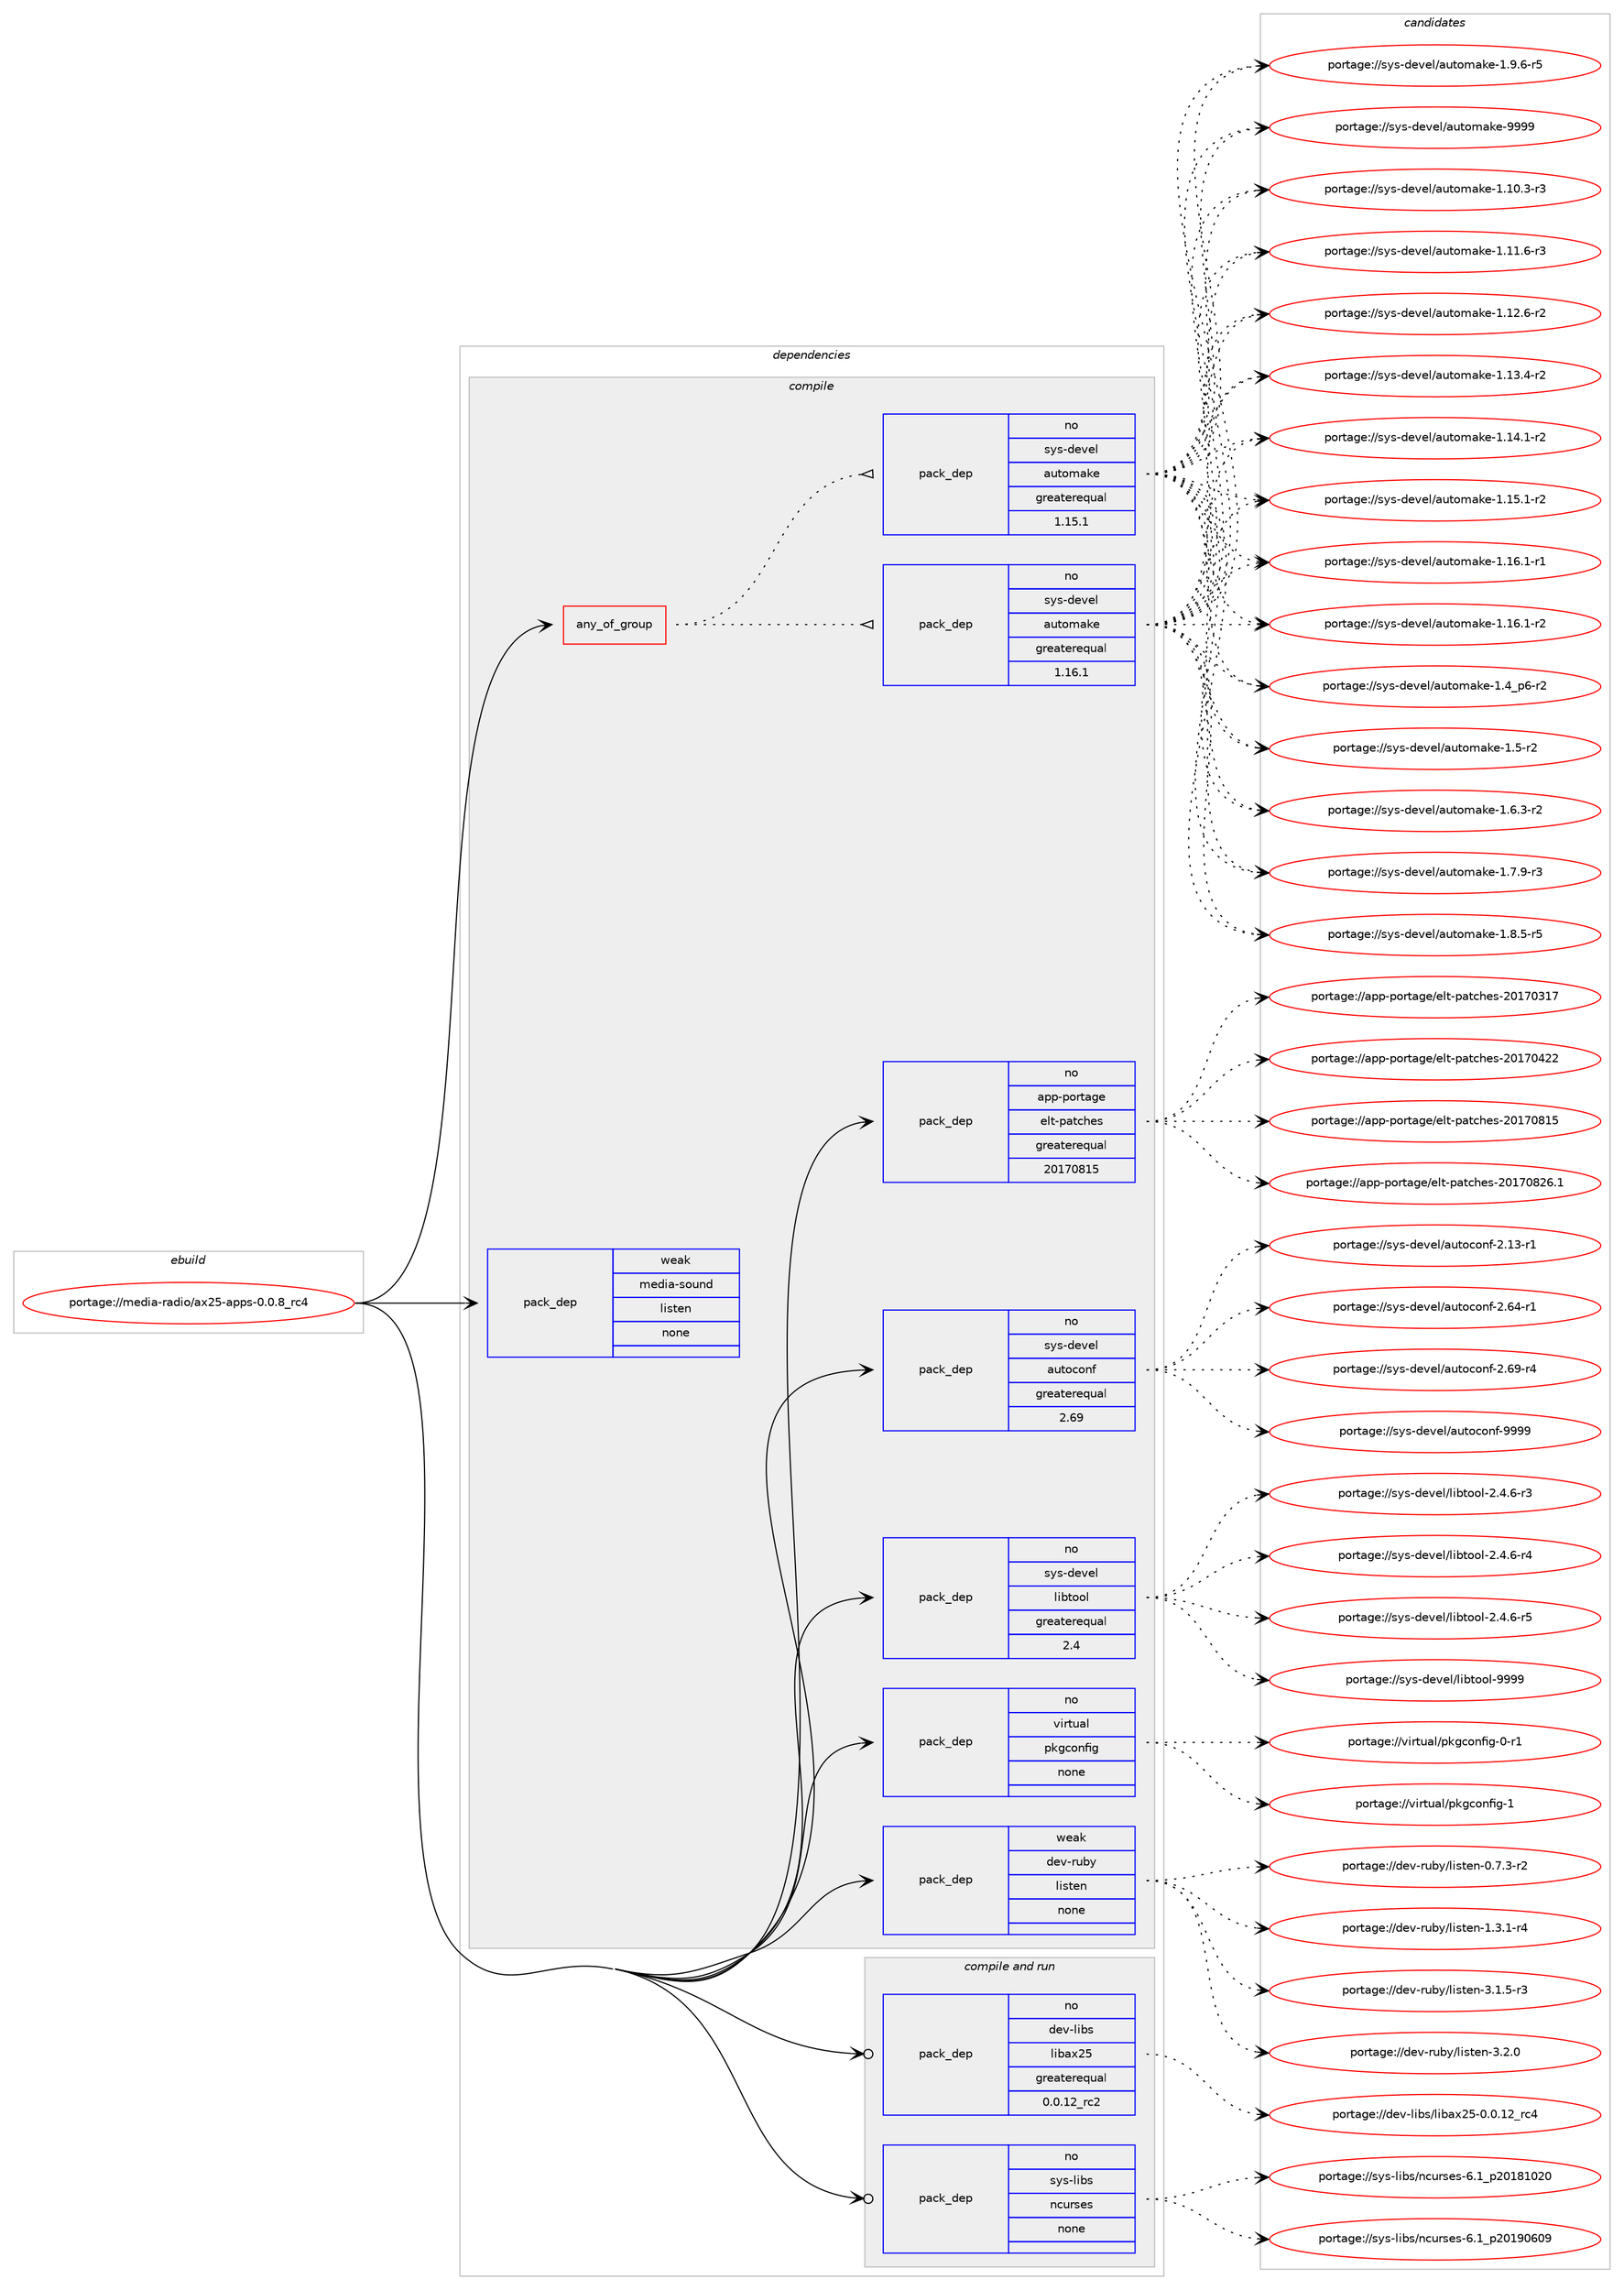 digraph prolog {

# *************
# Graph options
# *************

newrank=true;
concentrate=true;
compound=true;
graph [rankdir=LR,fontname=Helvetica,fontsize=10,ranksep=1.5];#, ranksep=2.5, nodesep=0.2];
edge  [arrowhead=vee];
node  [fontname=Helvetica,fontsize=10];

# **********
# The ebuild
# **********

subgraph cluster_leftcol {
color=gray;
rank=same;
label=<<i>ebuild</i>>;
id [label="portage://media-radio/ax25-apps-0.0.8_rc4", color=red, width=4, href="../media-radio/ax25-apps-0.0.8_rc4.svg"];
}

# ****************
# The dependencies
# ****************

subgraph cluster_midcol {
color=gray;
label=<<i>dependencies</i>>;
subgraph cluster_compile {
fillcolor="#eeeeee";
style=filled;
label=<<i>compile</i>>;
subgraph any5257 {
dependency329227 [label=<<TABLE BORDER="0" CELLBORDER="1" CELLSPACING="0" CELLPADDING="4"><TR><TD CELLPADDING="10">any_of_group</TD></TR></TABLE>>, shape=none, color=red];subgraph pack241960 {
dependency329228 [label=<<TABLE BORDER="0" CELLBORDER="1" CELLSPACING="0" CELLPADDING="4" WIDTH="220"><TR><TD ROWSPAN="6" CELLPADDING="30">pack_dep</TD></TR><TR><TD WIDTH="110">no</TD></TR><TR><TD>sys-devel</TD></TR><TR><TD>automake</TD></TR><TR><TD>greaterequal</TD></TR><TR><TD>1.16.1</TD></TR></TABLE>>, shape=none, color=blue];
}
dependency329227:e -> dependency329228:w [weight=20,style="dotted",arrowhead="oinv"];
subgraph pack241961 {
dependency329229 [label=<<TABLE BORDER="0" CELLBORDER="1" CELLSPACING="0" CELLPADDING="4" WIDTH="220"><TR><TD ROWSPAN="6" CELLPADDING="30">pack_dep</TD></TR><TR><TD WIDTH="110">no</TD></TR><TR><TD>sys-devel</TD></TR><TR><TD>automake</TD></TR><TR><TD>greaterequal</TD></TR><TR><TD>1.15.1</TD></TR></TABLE>>, shape=none, color=blue];
}
dependency329227:e -> dependency329229:w [weight=20,style="dotted",arrowhead="oinv"];
}
id:e -> dependency329227:w [weight=20,style="solid",arrowhead="vee"];
subgraph pack241962 {
dependency329230 [label=<<TABLE BORDER="0" CELLBORDER="1" CELLSPACING="0" CELLPADDING="4" WIDTH="220"><TR><TD ROWSPAN="6" CELLPADDING="30">pack_dep</TD></TR><TR><TD WIDTH="110">no</TD></TR><TR><TD>app-portage</TD></TR><TR><TD>elt-patches</TD></TR><TR><TD>greaterequal</TD></TR><TR><TD>20170815</TD></TR></TABLE>>, shape=none, color=blue];
}
id:e -> dependency329230:w [weight=20,style="solid",arrowhead="vee"];
subgraph pack241963 {
dependency329231 [label=<<TABLE BORDER="0" CELLBORDER="1" CELLSPACING="0" CELLPADDING="4" WIDTH="220"><TR><TD ROWSPAN="6" CELLPADDING="30">pack_dep</TD></TR><TR><TD WIDTH="110">no</TD></TR><TR><TD>sys-devel</TD></TR><TR><TD>autoconf</TD></TR><TR><TD>greaterequal</TD></TR><TR><TD>2.69</TD></TR></TABLE>>, shape=none, color=blue];
}
id:e -> dependency329231:w [weight=20,style="solid",arrowhead="vee"];
subgraph pack241964 {
dependency329232 [label=<<TABLE BORDER="0" CELLBORDER="1" CELLSPACING="0" CELLPADDING="4" WIDTH="220"><TR><TD ROWSPAN="6" CELLPADDING="30">pack_dep</TD></TR><TR><TD WIDTH="110">no</TD></TR><TR><TD>sys-devel</TD></TR><TR><TD>libtool</TD></TR><TR><TD>greaterequal</TD></TR><TR><TD>2.4</TD></TR></TABLE>>, shape=none, color=blue];
}
id:e -> dependency329232:w [weight=20,style="solid",arrowhead="vee"];
subgraph pack241965 {
dependency329233 [label=<<TABLE BORDER="0" CELLBORDER="1" CELLSPACING="0" CELLPADDING="4" WIDTH="220"><TR><TD ROWSPAN="6" CELLPADDING="30">pack_dep</TD></TR><TR><TD WIDTH="110">no</TD></TR><TR><TD>virtual</TD></TR><TR><TD>pkgconfig</TD></TR><TR><TD>none</TD></TR><TR><TD></TD></TR></TABLE>>, shape=none, color=blue];
}
id:e -> dependency329233:w [weight=20,style="solid",arrowhead="vee"];
subgraph pack241966 {
dependency329234 [label=<<TABLE BORDER="0" CELLBORDER="1" CELLSPACING="0" CELLPADDING="4" WIDTH="220"><TR><TD ROWSPAN="6" CELLPADDING="30">pack_dep</TD></TR><TR><TD WIDTH="110">weak</TD></TR><TR><TD>dev-ruby</TD></TR><TR><TD>listen</TD></TR><TR><TD>none</TD></TR><TR><TD></TD></TR></TABLE>>, shape=none, color=blue];
}
id:e -> dependency329234:w [weight=20,style="solid",arrowhead="vee"];
subgraph pack241967 {
dependency329235 [label=<<TABLE BORDER="0" CELLBORDER="1" CELLSPACING="0" CELLPADDING="4" WIDTH="220"><TR><TD ROWSPAN="6" CELLPADDING="30">pack_dep</TD></TR><TR><TD WIDTH="110">weak</TD></TR><TR><TD>media-sound</TD></TR><TR><TD>listen</TD></TR><TR><TD>none</TD></TR><TR><TD></TD></TR></TABLE>>, shape=none, color=blue];
}
id:e -> dependency329235:w [weight=20,style="solid",arrowhead="vee"];
}
subgraph cluster_compileandrun {
fillcolor="#eeeeee";
style=filled;
label=<<i>compile and run</i>>;
subgraph pack241968 {
dependency329236 [label=<<TABLE BORDER="0" CELLBORDER="1" CELLSPACING="0" CELLPADDING="4" WIDTH="220"><TR><TD ROWSPAN="6" CELLPADDING="30">pack_dep</TD></TR><TR><TD WIDTH="110">no</TD></TR><TR><TD>dev-libs</TD></TR><TR><TD>libax25</TD></TR><TR><TD>greaterequal</TD></TR><TR><TD>0.0.12_rc2</TD></TR></TABLE>>, shape=none, color=blue];
}
id:e -> dependency329236:w [weight=20,style="solid",arrowhead="odotvee"];
subgraph pack241969 {
dependency329237 [label=<<TABLE BORDER="0" CELLBORDER="1" CELLSPACING="0" CELLPADDING="4" WIDTH="220"><TR><TD ROWSPAN="6" CELLPADDING="30">pack_dep</TD></TR><TR><TD WIDTH="110">no</TD></TR><TR><TD>sys-libs</TD></TR><TR><TD>ncurses</TD></TR><TR><TD>none</TD></TR><TR><TD></TD></TR></TABLE>>, shape=none, color=blue];
}
id:e -> dependency329237:w [weight=20,style="solid",arrowhead="odotvee"];
}
subgraph cluster_run {
fillcolor="#eeeeee";
style=filled;
label=<<i>run</i>>;
}
}

# **************
# The candidates
# **************

subgraph cluster_choices {
rank=same;
color=gray;
label=<<i>candidates</i>>;

subgraph choice241960 {
color=black;
nodesep=1;
choiceportage11512111545100101118101108479711711611110997107101454946494846514511451 [label="portage://sys-devel/automake-1.10.3-r3", color=red, width=4,href="../sys-devel/automake-1.10.3-r3.svg"];
choiceportage11512111545100101118101108479711711611110997107101454946494946544511451 [label="portage://sys-devel/automake-1.11.6-r3", color=red, width=4,href="../sys-devel/automake-1.11.6-r3.svg"];
choiceportage11512111545100101118101108479711711611110997107101454946495046544511450 [label="portage://sys-devel/automake-1.12.6-r2", color=red, width=4,href="../sys-devel/automake-1.12.6-r2.svg"];
choiceportage11512111545100101118101108479711711611110997107101454946495146524511450 [label="portage://sys-devel/automake-1.13.4-r2", color=red, width=4,href="../sys-devel/automake-1.13.4-r2.svg"];
choiceportage11512111545100101118101108479711711611110997107101454946495246494511450 [label="portage://sys-devel/automake-1.14.1-r2", color=red, width=4,href="../sys-devel/automake-1.14.1-r2.svg"];
choiceportage11512111545100101118101108479711711611110997107101454946495346494511450 [label="portage://sys-devel/automake-1.15.1-r2", color=red, width=4,href="../sys-devel/automake-1.15.1-r2.svg"];
choiceportage11512111545100101118101108479711711611110997107101454946495446494511449 [label="portage://sys-devel/automake-1.16.1-r1", color=red, width=4,href="../sys-devel/automake-1.16.1-r1.svg"];
choiceportage11512111545100101118101108479711711611110997107101454946495446494511450 [label="portage://sys-devel/automake-1.16.1-r2", color=red, width=4,href="../sys-devel/automake-1.16.1-r2.svg"];
choiceportage115121115451001011181011084797117116111109971071014549465295112544511450 [label="portage://sys-devel/automake-1.4_p6-r2", color=red, width=4,href="../sys-devel/automake-1.4_p6-r2.svg"];
choiceportage11512111545100101118101108479711711611110997107101454946534511450 [label="portage://sys-devel/automake-1.5-r2", color=red, width=4,href="../sys-devel/automake-1.5-r2.svg"];
choiceportage115121115451001011181011084797117116111109971071014549465446514511450 [label="portage://sys-devel/automake-1.6.3-r2", color=red, width=4,href="../sys-devel/automake-1.6.3-r2.svg"];
choiceportage115121115451001011181011084797117116111109971071014549465546574511451 [label="portage://sys-devel/automake-1.7.9-r3", color=red, width=4,href="../sys-devel/automake-1.7.9-r3.svg"];
choiceportage115121115451001011181011084797117116111109971071014549465646534511453 [label="portage://sys-devel/automake-1.8.5-r5", color=red, width=4,href="../sys-devel/automake-1.8.5-r5.svg"];
choiceportage115121115451001011181011084797117116111109971071014549465746544511453 [label="portage://sys-devel/automake-1.9.6-r5", color=red, width=4,href="../sys-devel/automake-1.9.6-r5.svg"];
choiceportage115121115451001011181011084797117116111109971071014557575757 [label="portage://sys-devel/automake-9999", color=red, width=4,href="../sys-devel/automake-9999.svg"];
dependency329228:e -> choiceportage11512111545100101118101108479711711611110997107101454946494846514511451:w [style=dotted,weight="100"];
dependency329228:e -> choiceportage11512111545100101118101108479711711611110997107101454946494946544511451:w [style=dotted,weight="100"];
dependency329228:e -> choiceportage11512111545100101118101108479711711611110997107101454946495046544511450:w [style=dotted,weight="100"];
dependency329228:e -> choiceportage11512111545100101118101108479711711611110997107101454946495146524511450:w [style=dotted,weight="100"];
dependency329228:e -> choiceportage11512111545100101118101108479711711611110997107101454946495246494511450:w [style=dotted,weight="100"];
dependency329228:e -> choiceportage11512111545100101118101108479711711611110997107101454946495346494511450:w [style=dotted,weight="100"];
dependency329228:e -> choiceportage11512111545100101118101108479711711611110997107101454946495446494511449:w [style=dotted,weight="100"];
dependency329228:e -> choiceportage11512111545100101118101108479711711611110997107101454946495446494511450:w [style=dotted,weight="100"];
dependency329228:e -> choiceportage115121115451001011181011084797117116111109971071014549465295112544511450:w [style=dotted,weight="100"];
dependency329228:e -> choiceportage11512111545100101118101108479711711611110997107101454946534511450:w [style=dotted,weight="100"];
dependency329228:e -> choiceportage115121115451001011181011084797117116111109971071014549465446514511450:w [style=dotted,weight="100"];
dependency329228:e -> choiceportage115121115451001011181011084797117116111109971071014549465546574511451:w [style=dotted,weight="100"];
dependency329228:e -> choiceportage115121115451001011181011084797117116111109971071014549465646534511453:w [style=dotted,weight="100"];
dependency329228:e -> choiceportage115121115451001011181011084797117116111109971071014549465746544511453:w [style=dotted,weight="100"];
dependency329228:e -> choiceportage115121115451001011181011084797117116111109971071014557575757:w [style=dotted,weight="100"];
}
subgraph choice241961 {
color=black;
nodesep=1;
choiceportage11512111545100101118101108479711711611110997107101454946494846514511451 [label="portage://sys-devel/automake-1.10.3-r3", color=red, width=4,href="../sys-devel/automake-1.10.3-r3.svg"];
choiceportage11512111545100101118101108479711711611110997107101454946494946544511451 [label="portage://sys-devel/automake-1.11.6-r3", color=red, width=4,href="../sys-devel/automake-1.11.6-r3.svg"];
choiceportage11512111545100101118101108479711711611110997107101454946495046544511450 [label="portage://sys-devel/automake-1.12.6-r2", color=red, width=4,href="../sys-devel/automake-1.12.6-r2.svg"];
choiceportage11512111545100101118101108479711711611110997107101454946495146524511450 [label="portage://sys-devel/automake-1.13.4-r2", color=red, width=4,href="../sys-devel/automake-1.13.4-r2.svg"];
choiceportage11512111545100101118101108479711711611110997107101454946495246494511450 [label="portage://sys-devel/automake-1.14.1-r2", color=red, width=4,href="../sys-devel/automake-1.14.1-r2.svg"];
choiceportage11512111545100101118101108479711711611110997107101454946495346494511450 [label="portage://sys-devel/automake-1.15.1-r2", color=red, width=4,href="../sys-devel/automake-1.15.1-r2.svg"];
choiceportage11512111545100101118101108479711711611110997107101454946495446494511449 [label="portage://sys-devel/automake-1.16.1-r1", color=red, width=4,href="../sys-devel/automake-1.16.1-r1.svg"];
choiceportage11512111545100101118101108479711711611110997107101454946495446494511450 [label="portage://sys-devel/automake-1.16.1-r2", color=red, width=4,href="../sys-devel/automake-1.16.1-r2.svg"];
choiceportage115121115451001011181011084797117116111109971071014549465295112544511450 [label="portage://sys-devel/automake-1.4_p6-r2", color=red, width=4,href="../sys-devel/automake-1.4_p6-r2.svg"];
choiceportage11512111545100101118101108479711711611110997107101454946534511450 [label="portage://sys-devel/automake-1.5-r2", color=red, width=4,href="../sys-devel/automake-1.5-r2.svg"];
choiceportage115121115451001011181011084797117116111109971071014549465446514511450 [label="portage://sys-devel/automake-1.6.3-r2", color=red, width=4,href="../sys-devel/automake-1.6.3-r2.svg"];
choiceportage115121115451001011181011084797117116111109971071014549465546574511451 [label="portage://sys-devel/automake-1.7.9-r3", color=red, width=4,href="../sys-devel/automake-1.7.9-r3.svg"];
choiceportage115121115451001011181011084797117116111109971071014549465646534511453 [label="portage://sys-devel/automake-1.8.5-r5", color=red, width=4,href="../sys-devel/automake-1.8.5-r5.svg"];
choiceportage115121115451001011181011084797117116111109971071014549465746544511453 [label="portage://sys-devel/automake-1.9.6-r5", color=red, width=4,href="../sys-devel/automake-1.9.6-r5.svg"];
choiceportage115121115451001011181011084797117116111109971071014557575757 [label="portage://sys-devel/automake-9999", color=red, width=4,href="../sys-devel/automake-9999.svg"];
dependency329229:e -> choiceportage11512111545100101118101108479711711611110997107101454946494846514511451:w [style=dotted,weight="100"];
dependency329229:e -> choiceportage11512111545100101118101108479711711611110997107101454946494946544511451:w [style=dotted,weight="100"];
dependency329229:e -> choiceportage11512111545100101118101108479711711611110997107101454946495046544511450:w [style=dotted,weight="100"];
dependency329229:e -> choiceportage11512111545100101118101108479711711611110997107101454946495146524511450:w [style=dotted,weight="100"];
dependency329229:e -> choiceportage11512111545100101118101108479711711611110997107101454946495246494511450:w [style=dotted,weight="100"];
dependency329229:e -> choiceportage11512111545100101118101108479711711611110997107101454946495346494511450:w [style=dotted,weight="100"];
dependency329229:e -> choiceportage11512111545100101118101108479711711611110997107101454946495446494511449:w [style=dotted,weight="100"];
dependency329229:e -> choiceportage11512111545100101118101108479711711611110997107101454946495446494511450:w [style=dotted,weight="100"];
dependency329229:e -> choiceportage115121115451001011181011084797117116111109971071014549465295112544511450:w [style=dotted,weight="100"];
dependency329229:e -> choiceportage11512111545100101118101108479711711611110997107101454946534511450:w [style=dotted,weight="100"];
dependency329229:e -> choiceportage115121115451001011181011084797117116111109971071014549465446514511450:w [style=dotted,weight="100"];
dependency329229:e -> choiceportage115121115451001011181011084797117116111109971071014549465546574511451:w [style=dotted,weight="100"];
dependency329229:e -> choiceportage115121115451001011181011084797117116111109971071014549465646534511453:w [style=dotted,weight="100"];
dependency329229:e -> choiceportage115121115451001011181011084797117116111109971071014549465746544511453:w [style=dotted,weight="100"];
dependency329229:e -> choiceportage115121115451001011181011084797117116111109971071014557575757:w [style=dotted,weight="100"];
}
subgraph choice241962 {
color=black;
nodesep=1;
choiceportage97112112451121111141169710310147101108116451129711699104101115455048495548514955 [label="portage://app-portage/elt-patches-20170317", color=red, width=4,href="../app-portage/elt-patches-20170317.svg"];
choiceportage97112112451121111141169710310147101108116451129711699104101115455048495548525050 [label="portage://app-portage/elt-patches-20170422", color=red, width=4,href="../app-portage/elt-patches-20170422.svg"];
choiceportage97112112451121111141169710310147101108116451129711699104101115455048495548564953 [label="portage://app-portage/elt-patches-20170815", color=red, width=4,href="../app-portage/elt-patches-20170815.svg"];
choiceportage971121124511211111411697103101471011081164511297116991041011154550484955485650544649 [label="portage://app-portage/elt-patches-20170826.1", color=red, width=4,href="../app-portage/elt-patches-20170826.1.svg"];
dependency329230:e -> choiceportage97112112451121111141169710310147101108116451129711699104101115455048495548514955:w [style=dotted,weight="100"];
dependency329230:e -> choiceportage97112112451121111141169710310147101108116451129711699104101115455048495548525050:w [style=dotted,weight="100"];
dependency329230:e -> choiceportage97112112451121111141169710310147101108116451129711699104101115455048495548564953:w [style=dotted,weight="100"];
dependency329230:e -> choiceportage971121124511211111411697103101471011081164511297116991041011154550484955485650544649:w [style=dotted,weight="100"];
}
subgraph choice241963 {
color=black;
nodesep=1;
choiceportage1151211154510010111810110847971171161119911111010245504649514511449 [label="portage://sys-devel/autoconf-2.13-r1", color=red, width=4,href="../sys-devel/autoconf-2.13-r1.svg"];
choiceportage1151211154510010111810110847971171161119911111010245504654524511449 [label="portage://sys-devel/autoconf-2.64-r1", color=red, width=4,href="../sys-devel/autoconf-2.64-r1.svg"];
choiceportage1151211154510010111810110847971171161119911111010245504654574511452 [label="portage://sys-devel/autoconf-2.69-r4", color=red, width=4,href="../sys-devel/autoconf-2.69-r4.svg"];
choiceportage115121115451001011181011084797117116111991111101024557575757 [label="portage://sys-devel/autoconf-9999", color=red, width=4,href="../sys-devel/autoconf-9999.svg"];
dependency329231:e -> choiceportage1151211154510010111810110847971171161119911111010245504649514511449:w [style=dotted,weight="100"];
dependency329231:e -> choiceportage1151211154510010111810110847971171161119911111010245504654524511449:w [style=dotted,weight="100"];
dependency329231:e -> choiceportage1151211154510010111810110847971171161119911111010245504654574511452:w [style=dotted,weight="100"];
dependency329231:e -> choiceportage115121115451001011181011084797117116111991111101024557575757:w [style=dotted,weight="100"];
}
subgraph choice241964 {
color=black;
nodesep=1;
choiceportage1151211154510010111810110847108105981161111111084550465246544511451 [label="portage://sys-devel/libtool-2.4.6-r3", color=red, width=4,href="../sys-devel/libtool-2.4.6-r3.svg"];
choiceportage1151211154510010111810110847108105981161111111084550465246544511452 [label="portage://sys-devel/libtool-2.4.6-r4", color=red, width=4,href="../sys-devel/libtool-2.4.6-r4.svg"];
choiceportage1151211154510010111810110847108105981161111111084550465246544511453 [label="portage://sys-devel/libtool-2.4.6-r5", color=red, width=4,href="../sys-devel/libtool-2.4.6-r5.svg"];
choiceportage1151211154510010111810110847108105981161111111084557575757 [label="portage://sys-devel/libtool-9999", color=red, width=4,href="../sys-devel/libtool-9999.svg"];
dependency329232:e -> choiceportage1151211154510010111810110847108105981161111111084550465246544511451:w [style=dotted,weight="100"];
dependency329232:e -> choiceportage1151211154510010111810110847108105981161111111084550465246544511452:w [style=dotted,weight="100"];
dependency329232:e -> choiceportage1151211154510010111810110847108105981161111111084550465246544511453:w [style=dotted,weight="100"];
dependency329232:e -> choiceportage1151211154510010111810110847108105981161111111084557575757:w [style=dotted,weight="100"];
}
subgraph choice241965 {
color=black;
nodesep=1;
choiceportage11810511411611797108471121071039911111010210510345484511449 [label="portage://virtual/pkgconfig-0-r1", color=red, width=4,href="../virtual/pkgconfig-0-r1.svg"];
choiceportage1181051141161179710847112107103991111101021051034549 [label="portage://virtual/pkgconfig-1", color=red, width=4,href="../virtual/pkgconfig-1.svg"];
dependency329233:e -> choiceportage11810511411611797108471121071039911111010210510345484511449:w [style=dotted,weight="100"];
dependency329233:e -> choiceportage1181051141161179710847112107103991111101021051034549:w [style=dotted,weight="100"];
}
subgraph choice241966 {
color=black;
nodesep=1;
choiceportage1001011184511411798121471081051151161011104548465546514511450 [label="portage://dev-ruby/listen-0.7.3-r2", color=red, width=4,href="../dev-ruby/listen-0.7.3-r2.svg"];
choiceportage1001011184511411798121471081051151161011104549465146494511452 [label="portage://dev-ruby/listen-1.3.1-r4", color=red, width=4,href="../dev-ruby/listen-1.3.1-r4.svg"];
choiceportage1001011184511411798121471081051151161011104551464946534511451 [label="portage://dev-ruby/listen-3.1.5-r3", color=red, width=4,href="../dev-ruby/listen-3.1.5-r3.svg"];
choiceportage100101118451141179812147108105115116101110455146504648 [label="portage://dev-ruby/listen-3.2.0", color=red, width=4,href="../dev-ruby/listen-3.2.0.svg"];
dependency329234:e -> choiceportage1001011184511411798121471081051151161011104548465546514511450:w [style=dotted,weight="100"];
dependency329234:e -> choiceportage1001011184511411798121471081051151161011104549465146494511452:w [style=dotted,weight="100"];
dependency329234:e -> choiceportage1001011184511411798121471081051151161011104551464946534511451:w [style=dotted,weight="100"];
dependency329234:e -> choiceportage100101118451141179812147108105115116101110455146504648:w [style=dotted,weight="100"];
}
subgraph choice241967 {
color=black;
nodesep=1;
}
subgraph choice241968 {
color=black;
nodesep=1;
choiceportage1001011184510810598115471081059897120505345484648464950951149952 [label="portage://dev-libs/libax25-0.0.12_rc4", color=red, width=4,href="../dev-libs/libax25-0.0.12_rc4.svg"];
dependency329236:e -> choiceportage1001011184510810598115471081059897120505345484648464950951149952:w [style=dotted,weight="100"];
}
subgraph choice241969 {
color=black;
nodesep=1;
choiceportage1151211154510810598115471109911711411510111545544649951125048495649485048 [label="portage://sys-libs/ncurses-6.1_p20181020", color=red, width=4,href="../sys-libs/ncurses-6.1_p20181020.svg"];
choiceportage1151211154510810598115471109911711411510111545544649951125048495748544857 [label="portage://sys-libs/ncurses-6.1_p20190609", color=red, width=4,href="../sys-libs/ncurses-6.1_p20190609.svg"];
dependency329237:e -> choiceportage1151211154510810598115471109911711411510111545544649951125048495649485048:w [style=dotted,weight="100"];
dependency329237:e -> choiceportage1151211154510810598115471109911711411510111545544649951125048495748544857:w [style=dotted,weight="100"];
}
}

}

